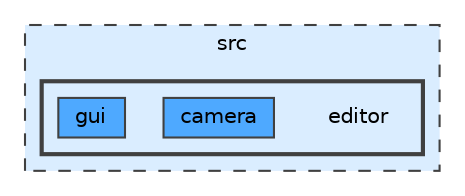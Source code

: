 digraph "src/editor"
{
 // LATEX_PDF_SIZE
  bgcolor="transparent";
  edge [fontname=Helvetica,fontsize=10,labelfontname=Helvetica,labelfontsize=10];
  node [fontname=Helvetica,fontsize=10,shape=box,height=0.2,width=0.4];
  compound=true
  subgraph clusterdir_68267d1309a1af8e8297ef4c3efbcdba {
    graph [ bgcolor="#daedff", pencolor="grey25", label="src", fontname=Helvetica,fontsize=10 style="filled,dashed", URL="dir_68267d1309a1af8e8297ef4c3efbcdba.html",tooltip=""]
  subgraph clusterdir_a31afd56823c6335224242a3eb4525db {
    graph [ bgcolor="#daedff", pencolor="grey25", label="", fontname=Helvetica,fontsize=10 style="filled,bold", URL="dir_a31afd56823c6335224242a3eb4525db.html",tooltip=""]
    dir_a31afd56823c6335224242a3eb4525db [shape=plaintext, label="editor"];
  dir_b896d77a2a042bf581be80ae5e9e7af5 [label="camera", fillcolor="#4ea9ff", color="grey25", style="filled", URL="dir_b896d77a2a042bf581be80ae5e9e7af5.html",tooltip=""];
  dir_7663e2ed18a70e7b5879334579974b56 [label="gui", fillcolor="#4ea9ff", color="grey25", style="filled", URL="dir_7663e2ed18a70e7b5879334579974b56.html",tooltip=""];
  }
  }
}
